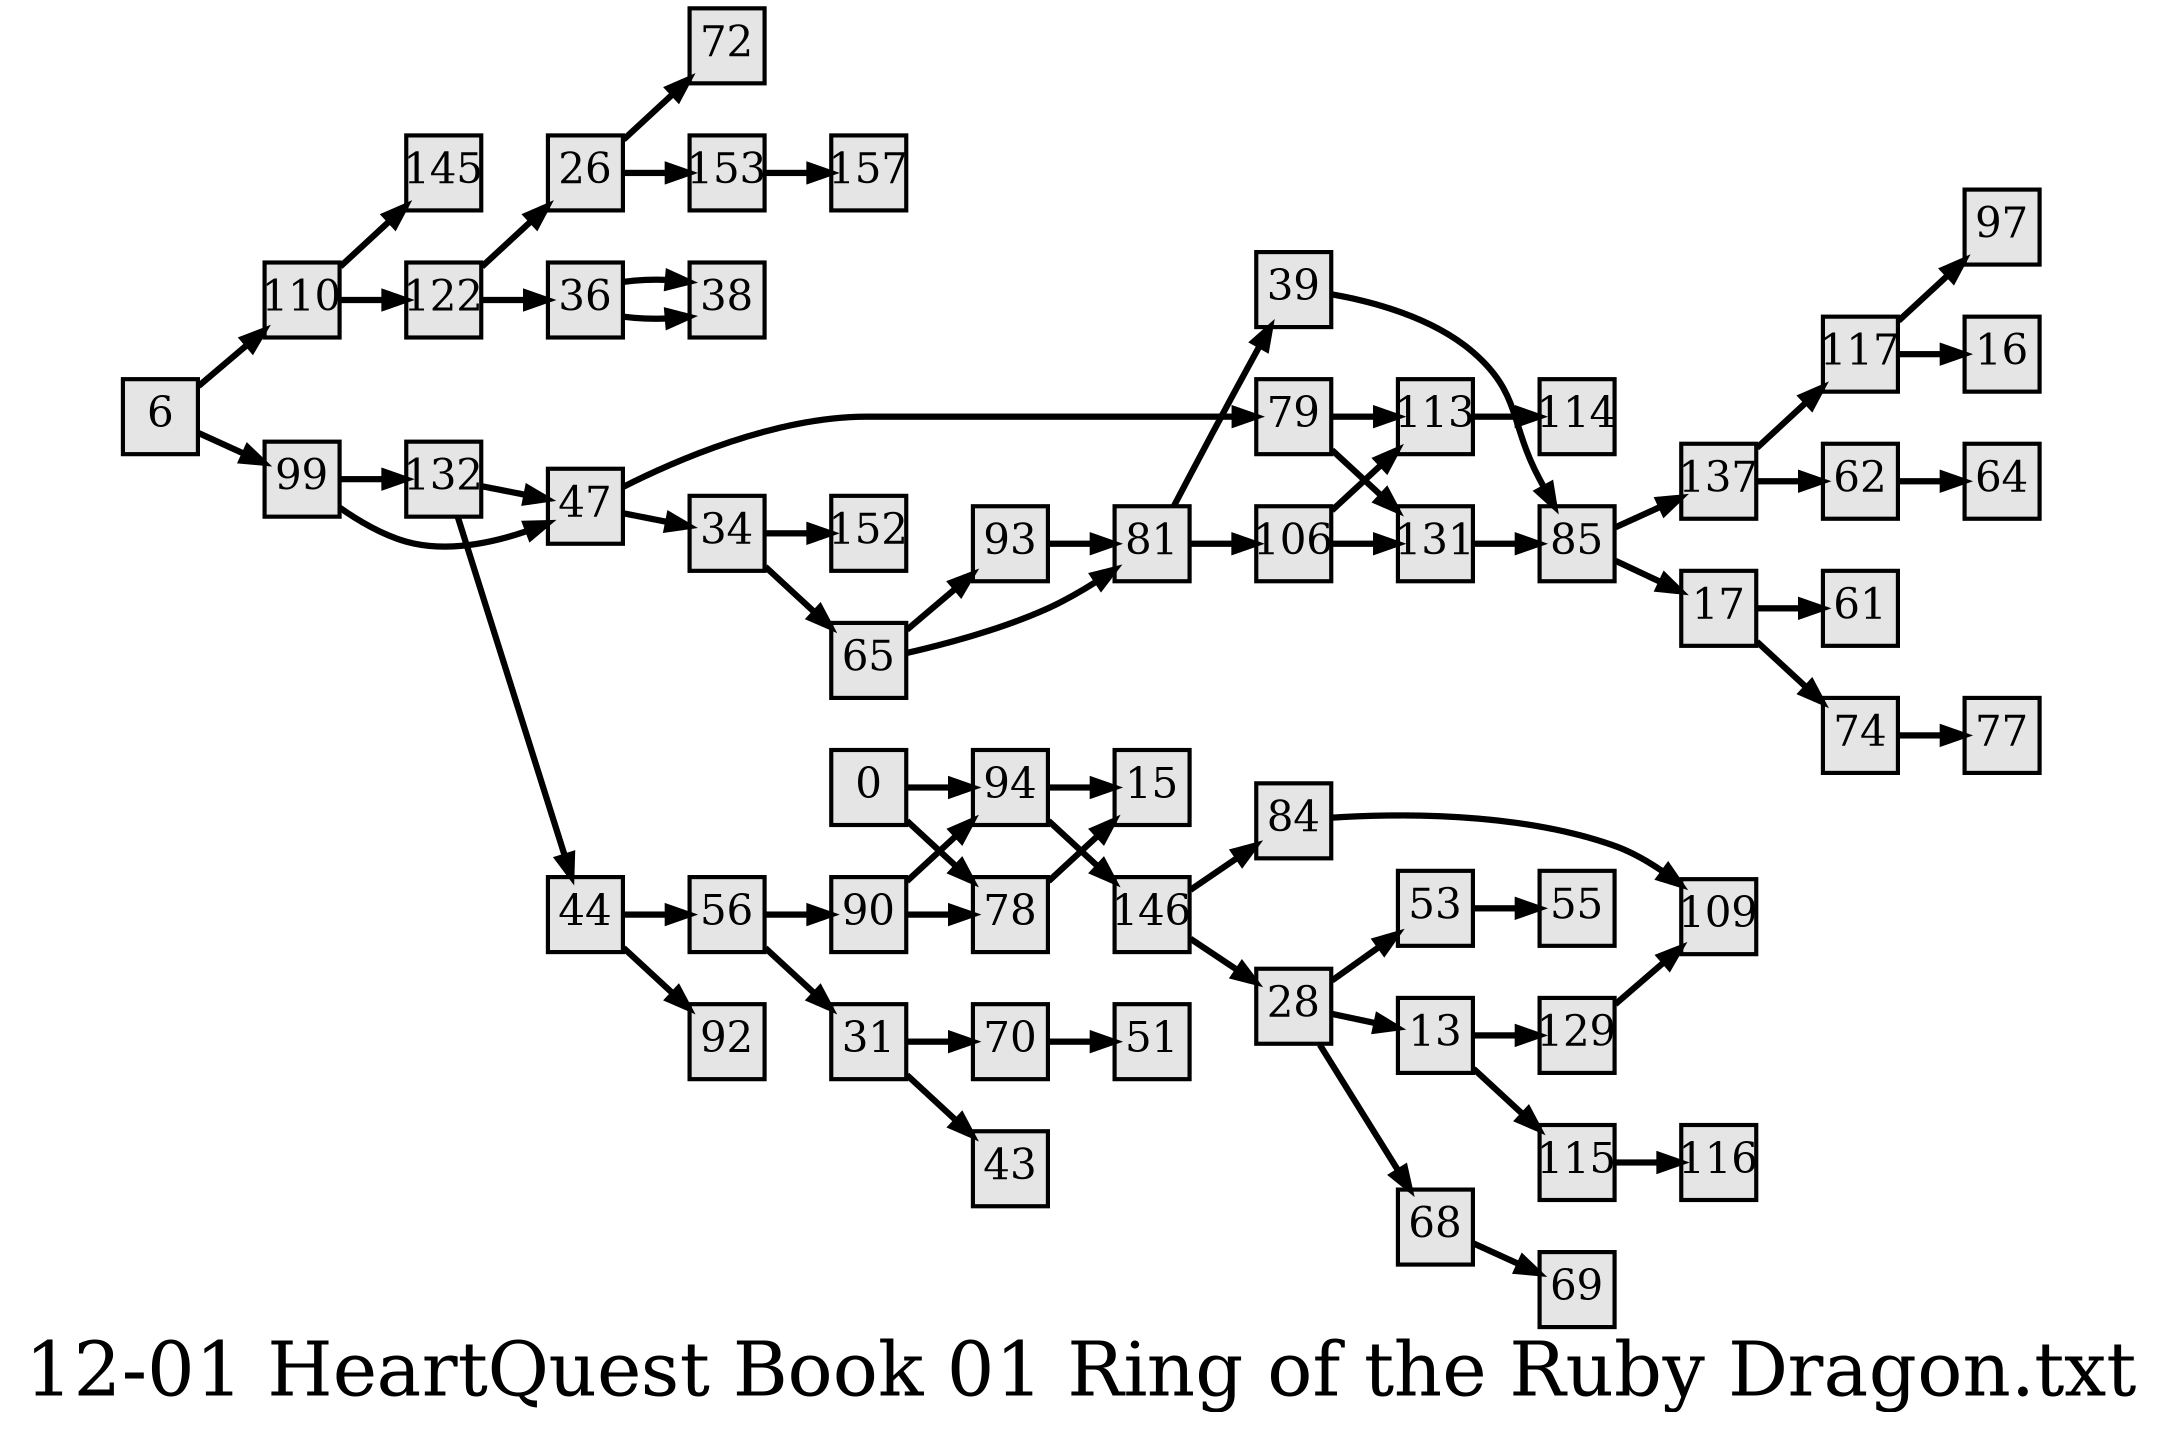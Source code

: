 digraph g{
  graph [ label="12-01 HeartQuest Book 01 Ring of the Ruby Dragon.txt" rankdir=LR, ordering=out, fontsize=36, nodesep="0.35", ranksep="0.45"];
  node  [shape=rect, penwidth=2, fontsize=20, style=filled, fillcolor=grey90, margin="0,0", labelfloat=true, regular=true, fixedsize=true];
  edge  [labelfloat=true, penwidth=3, fontsize=12];

  0 -> 78;
  0 -> 94;
  6 -> 110;
  6 -> 99;
  13 -> 129;
  13 -> 115;
  15;
  16;
  17 -> 61;
  17 -> 74;
  26 -> 72;
  26 -> 153;
  28 -> 53;
  28 -> 13;
  28 -> 68;
  31 -> 70;
  31 -> 43;
  34 -> 152;
  34 -> 65;
  36 -> 38;
  36 -> 38;
  39 -> 85;
  43;
  44 -> 56;
  44 -> 92;
  47 -> 79;
  47 -> 34;
  53 -> 55;
  55;
  56 -> 90;
  56 -> 31;
  61;
  62 -> 64;
  64;
  65 -> 93;
  65 -> 81;
  68 -> 69;
  69;
  70 -> 51;
  72;
  74 -> 77;
  77;
  78 -> 15;
  79 -> 113;
  79 -> 131;
  81 -> 39;
  81 -> 106;
  84 -> 109;
  85 -> 137;
  85 -> 17;
  90 -> 94;
  90 -> 78;
  92;
  93 -> 81;
  94 -> 15;
  94 -> 146;
  97;
  99 -> 132;
  99 -> 47;
  106 -> 113;
  106 -> 131;
  109;
  110 -> 145;
  110 -> 122;
  113 -> 114;
  114;
  115 -> 116;
  116;
  117 -> 97;
  117 -> 16;
  122 -> 26;
  122 -> 36;
  129 -> 109;
  131 -> 85;
  132 -> 47;
  132 -> 44;
  137 -> 117;
  137 -> 62;
  145;
  146 -> 84;
  146 -> 28;
  152;
  153 -> 157;
}

